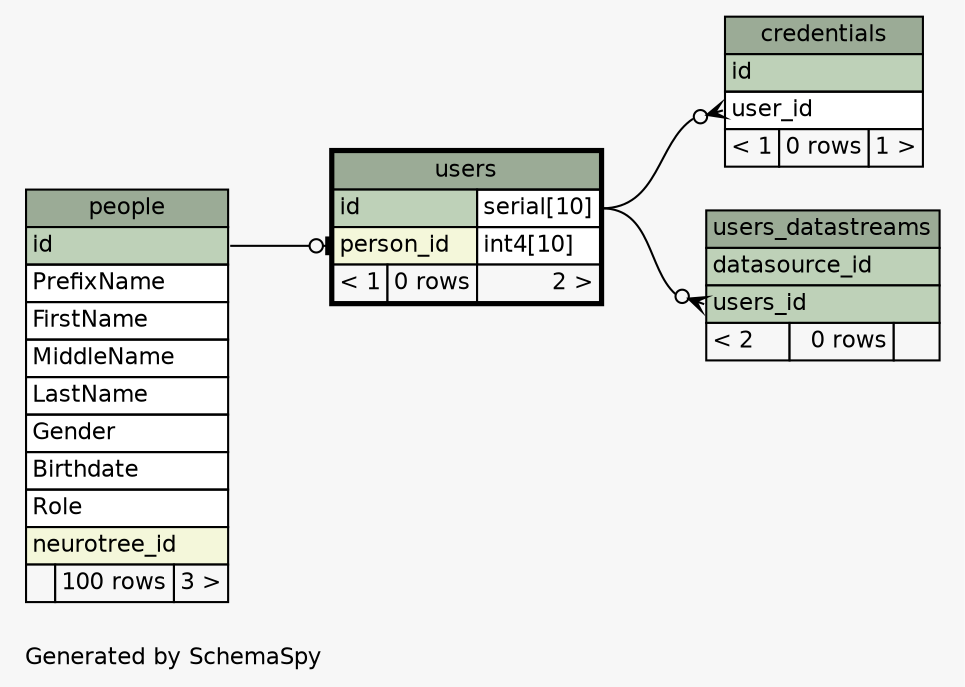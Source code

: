 // dot 2.32.0 on Windows 7 6.1
// SchemaSpy rev 590
digraph "oneDegreeRelationshipsDiagram" {
  graph [
    rankdir="RL"
    bgcolor="#f7f7f7"
    label="\nGenerated by SchemaSpy"
    labeljust="l"
    nodesep="0.18"
    ranksep="0.46"
    fontname="Helvetica"
    fontsize="11"
  ];
  node [
    fontname="Helvetica"
    fontsize="11"
    shape="plaintext"
  ];
  edge [
    arrowsize="0.8"
  ];
  "credentials":"user_id":w -> "users":"id.type":e [arrowhead=none dir=back arrowtail=crowodot];
  "users":"person_id":w -> "people":"id":e [arrowhead=none dir=back arrowtail=teeodot];
  "users_datastreams":"users_id":w -> "users":"id.type":e [arrowhead=none dir=back arrowtail=crowodot];
  "credentials" [
    label=<
    <TABLE BORDER="0" CELLBORDER="1" CELLSPACING="0" BGCOLOR="#ffffff">
      <TR><TD COLSPAN="3" BGCOLOR="#9bab96" ALIGN="CENTER">credentials</TD></TR>
      <TR><TD PORT="id" COLSPAN="3" BGCOLOR="#bed1b8" ALIGN="LEFT">id</TD></TR>
      <TR><TD PORT="user_id" COLSPAN="3" ALIGN="LEFT">user_id</TD></TR>
      <TR><TD ALIGN="LEFT" BGCOLOR="#f7f7f7">&lt; 1</TD><TD ALIGN="RIGHT" BGCOLOR="#f7f7f7">0 rows</TD><TD ALIGN="RIGHT" BGCOLOR="#f7f7f7">1 &gt;</TD></TR>
    </TABLE>>
    URL="credentials.html"
    tooltip="credentials"
  ];
  "people" [
    label=<
    <TABLE BORDER="0" CELLBORDER="1" CELLSPACING="0" BGCOLOR="#ffffff">
      <TR><TD COLSPAN="3" BGCOLOR="#9bab96" ALIGN="CENTER">people</TD></TR>
      <TR><TD PORT="id" COLSPAN="3" BGCOLOR="#bed1b8" ALIGN="LEFT">id</TD></TR>
      <TR><TD PORT="PrefixName" COLSPAN="3" ALIGN="LEFT">PrefixName</TD></TR>
      <TR><TD PORT="FirstName" COLSPAN="3" ALIGN="LEFT">FirstName</TD></TR>
      <TR><TD PORT="MiddleName" COLSPAN="3" ALIGN="LEFT">MiddleName</TD></TR>
      <TR><TD PORT="LastName" COLSPAN="3" ALIGN="LEFT">LastName</TD></TR>
      <TR><TD PORT="Gender" COLSPAN="3" ALIGN="LEFT">Gender</TD></TR>
      <TR><TD PORT="Birthdate" COLSPAN="3" ALIGN="LEFT">Birthdate</TD></TR>
      <TR><TD PORT="Role" COLSPAN="3" ALIGN="LEFT">Role</TD></TR>
      <TR><TD PORT="neurotree_id" COLSPAN="3" BGCOLOR="#f4f7da" ALIGN="LEFT">neurotree_id</TD></TR>
      <TR><TD ALIGN="LEFT" BGCOLOR="#f7f7f7">  </TD><TD ALIGN="RIGHT" BGCOLOR="#f7f7f7">100 rows</TD><TD ALIGN="RIGHT" BGCOLOR="#f7f7f7">3 &gt;</TD></TR>
    </TABLE>>
    URL="people.html"
    tooltip="people"
  ];
  "users" [
    label=<
    <TABLE BORDER="2" CELLBORDER="1" CELLSPACING="0" BGCOLOR="#ffffff">
      <TR><TD COLSPAN="3" BGCOLOR="#9bab96" ALIGN="CENTER">users</TD></TR>
      <TR><TD PORT="id" COLSPAN="2" BGCOLOR="#bed1b8" ALIGN="LEFT">id</TD><TD PORT="id.type" ALIGN="LEFT">serial[10]</TD></TR>
      <TR><TD PORT="person_id" COLSPAN="2" BGCOLOR="#f4f7da" ALIGN="LEFT">person_id</TD><TD PORT="person_id.type" ALIGN="LEFT">int4[10]</TD></TR>
      <TR><TD ALIGN="LEFT" BGCOLOR="#f7f7f7">&lt; 1</TD><TD ALIGN="RIGHT" BGCOLOR="#f7f7f7">0 rows</TD><TD ALIGN="RIGHT" BGCOLOR="#f7f7f7">2 &gt;</TD></TR>
    </TABLE>>
    URL="users.html"
    tooltip="users"
  ];
  "users_datastreams" [
    label=<
    <TABLE BORDER="0" CELLBORDER="1" CELLSPACING="0" BGCOLOR="#ffffff">
      <TR><TD COLSPAN="3" BGCOLOR="#9bab96" ALIGN="CENTER">users_datastreams</TD></TR>
      <TR><TD PORT="datasource_id" COLSPAN="3" BGCOLOR="#bed1b8" ALIGN="LEFT">datasource_id</TD></TR>
      <TR><TD PORT="users_id" COLSPAN="3" BGCOLOR="#bed1b8" ALIGN="LEFT">users_id</TD></TR>
      <TR><TD ALIGN="LEFT" BGCOLOR="#f7f7f7">&lt; 2</TD><TD ALIGN="RIGHT" BGCOLOR="#f7f7f7">0 rows</TD><TD ALIGN="RIGHT" BGCOLOR="#f7f7f7">  </TD></TR>
    </TABLE>>
    URL="users_datastreams.html"
    tooltip="users_datastreams"
  ];
}
